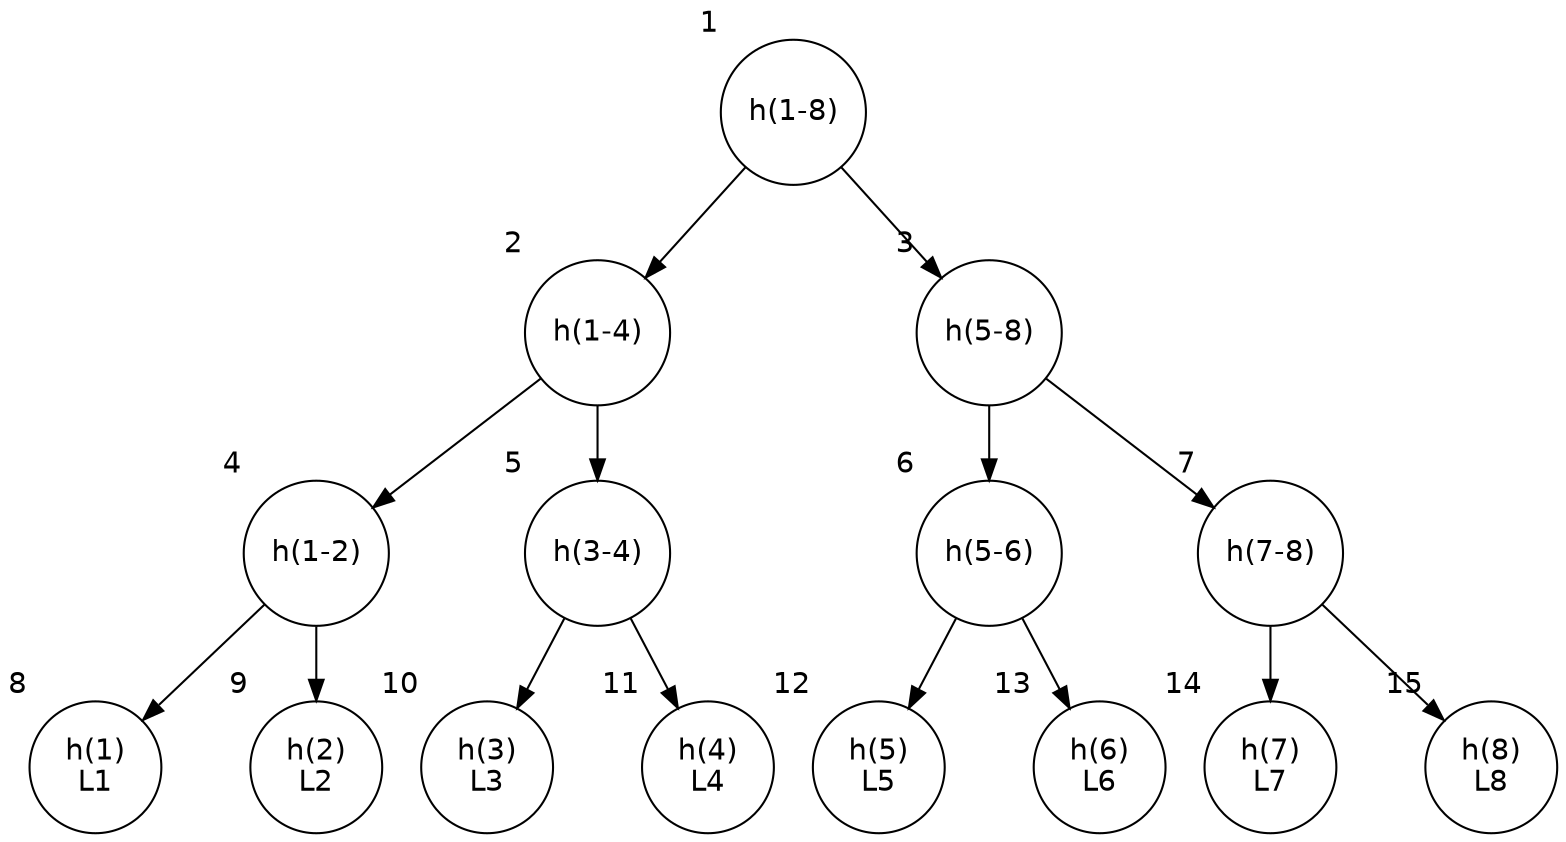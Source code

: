 digraph G {
	graph [fontname = "Helvetica"];
	node [fontname = "Helvetica",shape=circle,width=0.6];
	edge [fontname = "Helvetica"];

	A [label="h(1-8)",xlabel="1"];
	B [label="h(1-4)",xlabel="2"];
	C [label="h(5-8)",xlabel="3"];
	D [label="h(1-2)",xlabel="4"];
	E [label="h(3-4)",xlabel="5"];
	F [label="h(5-6)",xlabel="6"];
	G [label="h(7-8)",xlabel="7"];
	H [label="h(1)\nL1",xlabel="8"];
	I [label="h(2)\nL2",xlabel="9"];
	J [label="h(3)\nL3",xlabel="10"];
	K [label="h(4)\nL4",xlabel="11"];
	L [label="h(5)\nL5",xlabel="12"];
	M [label="h(6)\nL6",xlabel="13"];
	N [label="h(7)\nL7",xlabel="14"];
	O [label="h(8)\nL8",xlabel="15"];	
	
	A -> B;
	mA [label="", width=0.1, style=invis];
	A -> mA [style=invis];
	A -> C;
	{rank=same B -> mA -> C [style=invis]};

	B -> D;
	mB [label="", width=0.1, style=invis];
	B -> mB [style=invis];
	B -> E;
	{rank=same D -> mB -> E [style=invis]};

	D -> H;
	mD [label="", width=0.1, style=invis];
	D -> mD [style=invis];
	D -> I;
	{rank=same H -> mD -> I [style=invis]};

	E -> J;
	mE [label="", width=0.1, style=invis];
	E -> mE [style=invis];
	E -> K;
	{rank=same J -> mE -> K [style=invis]};

	F -> L;
	mF [label="", width=0.1, style=invis];
	F -> mF [style=invis];
	F -> M;
	{rank=same L -> mF -> M [style=invis]};

	C -> F;
	mC [label="", width=0.1, style=invis];
	C -> mC [style=invis];
	C -> G;
	{rank=same F -> mC -> G [style=invis]};

	G -> N;
	mG [label="", width=0.1, style=invis];
	G -> mG [style=invis];
	G -> O;
	{rank=same N -> mG -> O [style=invis]};

}
